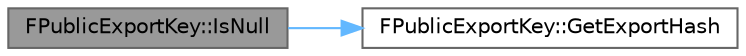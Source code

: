 digraph "FPublicExportKey::IsNull"
{
 // INTERACTIVE_SVG=YES
 // LATEX_PDF_SIZE
  bgcolor="transparent";
  edge [fontname=Helvetica,fontsize=10,labelfontname=Helvetica,labelfontsize=10];
  node [fontname=Helvetica,fontsize=10,shape=box,height=0.2,width=0.4];
  rankdir="LR";
  Node1 [id="Node000001",label="FPublicExportKey::IsNull",height=0.2,width=0.4,color="gray40", fillcolor="grey60", style="filled", fontcolor="black",tooltip=" "];
  Node1 -> Node2 [id="edge1_Node000001_Node000002",color="steelblue1",style="solid",tooltip=" "];
  Node2 [id="Node000002",label="FPublicExportKey::GetExportHash",height=0.2,width=0.4,color="grey40", fillcolor="white", style="filled",URL="$d5/d5b/classFPublicExportKey.html#adba0d11120521beaaad09de4179242ce",tooltip=" "];
}
